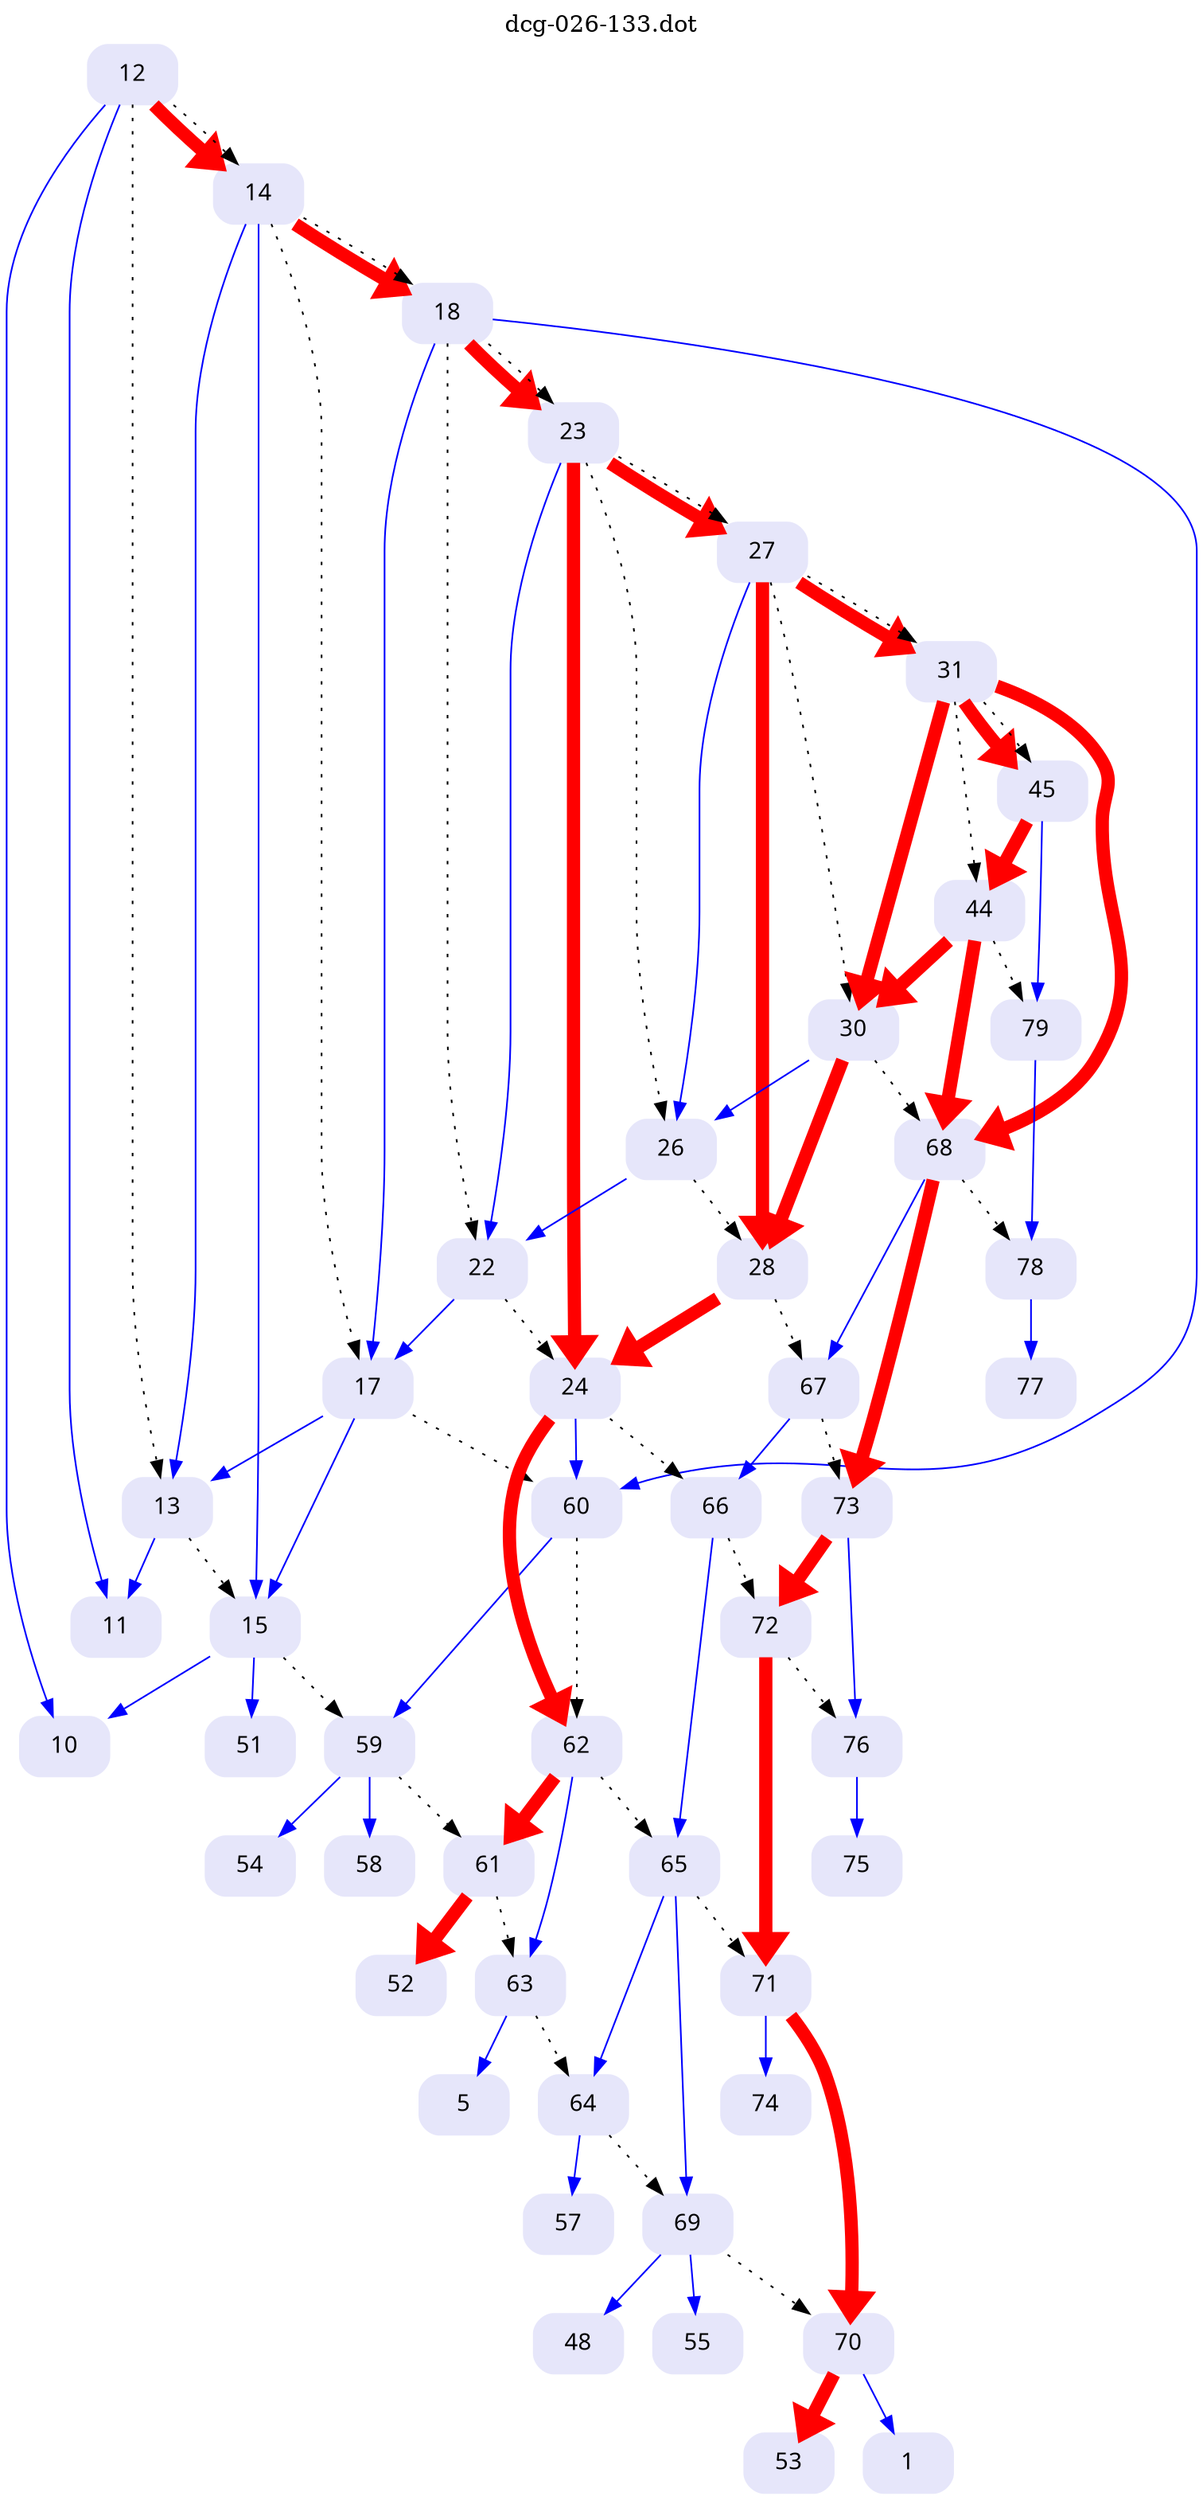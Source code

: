 digraph dcg_26 {
  labelloc="t";
  label="dcg-026-133.dot";
  node [fontname="sans-serif"];
  node [shape=box style="rounded,filled"];
  n12 [label="12" color=lavender];
  n12 -> n11 [color=blue penwidth=1];
  n12 -> n10 [color=blue penwidth=1];
  n12 -> n14 [color=red penwidth=8];
  n12 -> n13 [style=dotted,label=""];
  n12 -> n14 [style=dotted,label=""];
  n14 [label="14" color=lavender];
  n14 -> n13 [color=blue penwidth=1];
  n14 -> n15 [color=blue penwidth=1];
  n14 -> n18 [color=red penwidth=8];
  n14 -> n17 [style=dotted,label=""];
  n14 -> n18 [style=dotted,label=""];
  n18 [label="18" color=lavender];
  n18 -> n17 [color=blue penwidth=1];
  n18 -> n60 [color=blue penwidth=1];
  n18 -> n23 [color=red penwidth=8];
  n18 -> n22 [style=dotted,label=""];
  n18 -> n23 [style=dotted,label=""];
  n23 [label="23" color=lavender];
  n23 -> n22 [color=blue penwidth=1];
  n23 -> n24 [color=red penwidth=8];
  n23 -> n27 [color=red penwidth=8];
  n23 -> n26 [style=dotted,label=""];
  n23 -> n27 [style=dotted,label=""];
  n27 [label="27" color=lavender];
  n27 -> n26 [color=blue penwidth=1];
  n27 -> n28 [color=red penwidth=8];
  n27 -> n31 [color=red penwidth=8];
  n27 -> n30 [style=dotted,label=""];
  n27 -> n31 [style=dotted,label=""];
  n31 [label="31" color=lavender];
  n31 -> n30 [color=red penwidth=8];
  n31 -> n68 [color=red penwidth=8];
  n31 -> n45 [color=red penwidth=8];
  n31 -> n44 [style=dotted,label=""];
  n31 -> n45 [style=dotted,label=""];
  n45 [label="45" color=lavender];
  n45 -> n44 [color=red penwidth=8];
  n45 -> n79 [color=blue penwidth=1];
  n79 [label="79" color=lavender];
  n79 -> n78 [color=blue penwidth=1];
  n78 [label="78" color=lavender];
  n78 -> n77 [color=blue penwidth=1];
  n77 [label="77" color=lavender];
  n44 [label="44" color=lavender];
  n44 -> n30 [color=red penwidth=8];
  n44 -> n68 [color=red penwidth=8];
  n44 -> n79 [style=dotted,label=""];
  n68 [label="68" color=lavender];
  n68 -> n67 [color=blue penwidth=1];
  n68 -> n73 [color=red penwidth=8];
  n68 -> n78 [style=dotted,label=""];
  n73 [label="73" color=lavender];
  n73 -> n72 [color=red penwidth=8];
  n73 -> n76 [color=blue penwidth=1];
  n76 [label="76" color=lavender];
  n76 -> n75 [color=blue penwidth=1];
  n75 [label="75" color=lavender];
  n72 [label="72" color=lavender];
  n72 -> n71 [color=red penwidth=8];
  n72 -> n76 [style=dotted,label=""];
  n71 [label="71" color=lavender];
  n71 -> n70 [color=red penwidth=8];
  n71 -> n74 [color=blue penwidth=1];
  n74 [label="74" color=lavender];
  n70 [label="70" color=lavender];
  n70 -> n53 [color=red penwidth=8];
  n70 -> n1 [color=blue penwidth=1];
  n1 [label="1" color=lavender];
  n53 [label="53" color=lavender];
  n67 [label="67" color=lavender];
  n67 -> n66 [color=blue penwidth=1];
  n67 -> n73 [style=dotted,label=""];
  n66 [label="66" color=lavender];
  n66 -> n65 [color=blue penwidth=1];
  n66 -> n72 [style=dotted,label=""];
  n65 [label="65" color=lavender];
  n65 -> n64 [color=blue penwidth=1];
  n65 -> n69 [color=blue penwidth=1];
  n65 -> n71 [style=dotted,label=""];
  n69 [label="69" color=lavender];
  n69 -> n48 [color=blue penwidth=1];
  n69 -> n55 [color=blue penwidth=1];
  n69 -> n70 [style=dotted,label=""];
  n55 [label="55" color=lavender];
  n48 [label="48" color=lavender];
  n64 [label="64" color=lavender];
  n64 -> n57 [color=blue penwidth=1];
  n64 -> n69 [style=dotted,label=""];
  n57 [label="57" color=lavender];
  n30 [label="30" color=lavender];
  n30 -> n26 [color=blue penwidth=1];
  n30 -> n28 [color=red penwidth=8];
  n30 -> n68 [style=dotted,label=""];
  n28 [label="28" color=lavender];
  n28 -> n24 [color=red penwidth=8];
  n28 -> n67 [style=dotted,label=""];
  n24 [label="24" color=lavender];
  n24 -> n60 [color=blue penwidth=1];
  n24 -> n62 [color=red penwidth=8];
  n24 -> n66 [style=dotted,label=""];
  n62 [label="62" color=lavender];
  n62 -> n61 [color=red penwidth=8];
  n62 -> n63 [color=blue penwidth=1];
  n62 -> n65 [style=dotted,label=""];
  n63 [label="63" color=lavender];
  n63 -> n5 [color=blue penwidth=1];
  n63 -> n64 [style=dotted,label=""];
  n5 [label="5" color=lavender];
  n61 [label="61" color=lavender];
  n61 -> n52 [color=red penwidth=8];
  n61 -> n63 [style=dotted,label=""];
  n52 [label="52" color=lavender];
  n60 [label="60" color=lavender];
  n60 -> n59 [color=blue penwidth=1];
  n60 -> n62 [style=dotted,label=""];
  n59 [label="59" color=lavender];
  n59 -> n58 [color=blue penwidth=1];
  n59 -> n54 [color=blue penwidth=1];
  n59 -> n61 [style=dotted,label=""];
  n54 [label="54" color=lavender];
  n58 [label="58" color=lavender];
  n26 [label="26" color=lavender];
  n26 -> n22 [color=blue penwidth=1];
  n26 -> n28 [style=dotted,label=""];
  n22 [label="22" color=lavender];
  n22 -> n17 [color=blue penwidth=1];
  n22 -> n24 [style=dotted,label=""];
  n17 [label="17" color=lavender];
  n17 -> n13 [color=blue penwidth=1];
  n17 -> n15 [color=blue penwidth=1];
  n17 -> n60 [style=dotted,label=""];
  n15 [label="15" color=lavender];
  n15 -> n10 [color=blue penwidth=1];
  n15 -> n51 [color=blue penwidth=1];
  n15 -> n59 [style=dotted,label=""];
  n51 [label="51" color=lavender];
  n10 [label="10" color=lavender];
  n13 [label="13" color=lavender];
  n13 -> n11 [color=blue penwidth=1];
  n13 -> n15 [style=dotted,label=""];
  n11 [label="11" color=lavender];
}
